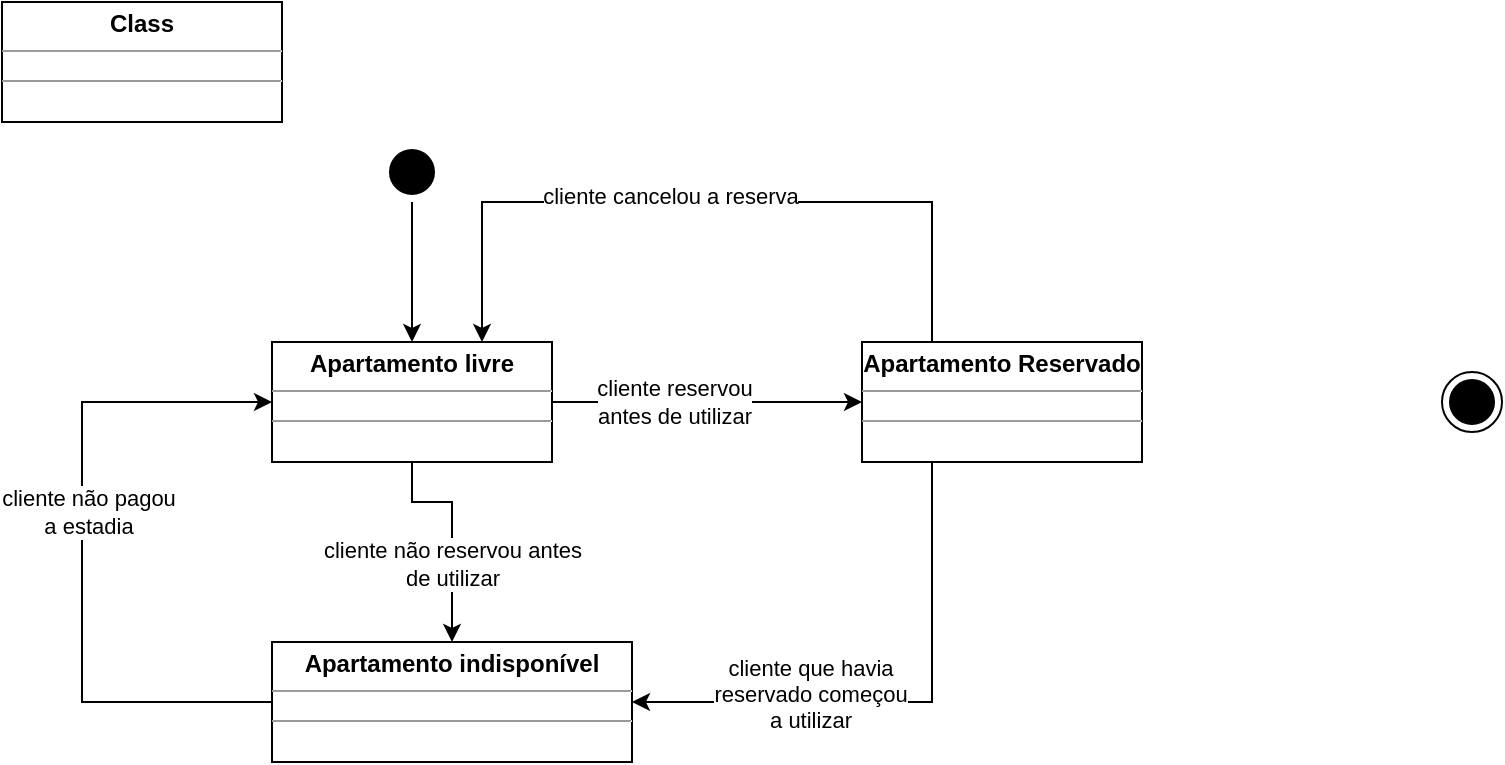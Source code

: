 <mxfile version="16.5.4" type="github">
  <diagram id="kfinT-BCKHiaZusBY4Pr" name="Page-1">
    <mxGraphModel dx="868" dy="496" grid="1" gridSize="10" guides="1" tooltips="1" connect="1" arrows="1" fold="1" page="1" pageScale="1" pageWidth="1169" pageHeight="827" math="0" shadow="0">
      <root>
        <mxCell id="0" />
        <mxCell id="1" parent="0" />
        <mxCell id="80QCjHkP1U3Y7Aqf0_-P-11" style="edgeStyle=orthogonalEdgeStyle;rounded=0;orthogonalLoop=1;jettySize=auto;html=1;exitX=0.5;exitY=1;exitDx=0;exitDy=0;strokeColor=#000000;" edge="1" parent="1" source="80QCjHkP1U3Y7Aqf0_-P-1" target="80QCjHkP1U3Y7Aqf0_-P-5">
          <mxGeometry relative="1" as="geometry" />
        </mxCell>
        <mxCell id="80QCjHkP1U3Y7Aqf0_-P-1" value="" style="ellipse;html=1;shape=startState;fillColor=#000000;strokeColor=#000000;" vertex="1" parent="1">
          <mxGeometry x="210" y="120" width="30" height="30" as="geometry" />
        </mxCell>
        <mxCell id="80QCjHkP1U3Y7Aqf0_-P-3" value="" style="ellipse;html=1;shape=endState;fillColor=#000000;strokeColor=#000000;" vertex="1" parent="1">
          <mxGeometry x="740" y="235" width="30" height="30" as="geometry" />
        </mxCell>
        <mxCell id="80QCjHkP1U3Y7Aqf0_-P-4" value="&lt;p style=&quot;margin:0px;margin-top:4px;text-align:center;&quot;&gt;&lt;b&gt;Class&lt;/b&gt;&lt;/p&gt;&lt;hr size=&quot;1&quot;/&gt;&lt;div style=&quot;height:2px;&quot;&gt;&lt;/div&gt;&lt;hr size=&quot;1&quot;/&gt;&lt;div style=&quot;height:2px;&quot;&gt;&lt;/div&gt;" style="verticalAlign=top;align=left;overflow=fill;fontSize=12;fontFamily=Helvetica;html=1;strokeColor=#000000;" vertex="1" parent="1">
          <mxGeometry x="20" y="50" width="140" height="60" as="geometry" />
        </mxCell>
        <mxCell id="80QCjHkP1U3Y7Aqf0_-P-12" style="edgeStyle=orthogonalEdgeStyle;rounded=0;orthogonalLoop=1;jettySize=auto;html=1;exitX=1;exitY=0.5;exitDx=0;exitDy=0;strokeColor=#000000;" edge="1" parent="1" source="80QCjHkP1U3Y7Aqf0_-P-5" target="80QCjHkP1U3Y7Aqf0_-P-10">
          <mxGeometry relative="1" as="geometry" />
        </mxCell>
        <mxCell id="80QCjHkP1U3Y7Aqf0_-P-16" value="cliente reservou&lt;br&gt;antes de utilizar" style="edgeLabel;html=1;align=center;verticalAlign=middle;resizable=0;points=[];" vertex="1" connectable="0" parent="80QCjHkP1U3Y7Aqf0_-P-12">
          <mxGeometry x="-0.217" relative="1" as="geometry">
            <mxPoint as="offset" />
          </mxGeometry>
        </mxCell>
        <mxCell id="80QCjHkP1U3Y7Aqf0_-P-14" style="edgeStyle=orthogonalEdgeStyle;rounded=0;orthogonalLoop=1;jettySize=auto;html=1;exitX=0.5;exitY=1;exitDx=0;exitDy=0;strokeColor=#000000;" edge="1" parent="1" source="80QCjHkP1U3Y7Aqf0_-P-5" target="80QCjHkP1U3Y7Aqf0_-P-13">
          <mxGeometry relative="1" as="geometry">
            <Array as="points">
              <mxPoint x="225" y="300" />
              <mxPoint x="245" y="300" />
            </Array>
          </mxGeometry>
        </mxCell>
        <mxCell id="80QCjHkP1U3Y7Aqf0_-P-17" value="cliente não reservou antes&lt;br&gt;de utilizar" style="edgeLabel;html=1;align=center;verticalAlign=middle;resizable=0;points=[];" vertex="1" connectable="0" parent="80QCjHkP1U3Y7Aqf0_-P-14">
          <mxGeometry x="0.291" relative="1" as="geometry">
            <mxPoint as="offset" />
          </mxGeometry>
        </mxCell>
        <mxCell id="80QCjHkP1U3Y7Aqf0_-P-5" value="&lt;p style=&quot;margin: 0px ; margin-top: 4px ; text-align: center&quot;&gt;&lt;b&gt;Apartamento livre&lt;/b&gt;&lt;/p&gt;&lt;hr size=&quot;1&quot;&gt;&lt;div style=&quot;height: 2px&quot;&gt;&lt;/div&gt;&lt;hr size=&quot;1&quot;&gt;&lt;div style=&quot;height: 2px&quot;&gt;&lt;/div&gt;" style="verticalAlign=top;align=left;overflow=fill;fontSize=12;fontFamily=Helvetica;html=1;strokeColor=#000000;" vertex="1" parent="1">
          <mxGeometry x="155" y="220" width="140" height="60" as="geometry" />
        </mxCell>
        <mxCell id="80QCjHkP1U3Y7Aqf0_-P-21" style="edgeStyle=orthogonalEdgeStyle;rounded=0;orthogonalLoop=1;jettySize=auto;html=1;exitX=0.25;exitY=0;exitDx=0;exitDy=0;entryX=0.75;entryY=0;entryDx=0;entryDy=0;strokeColor=#000000;" edge="1" parent="1" source="80QCjHkP1U3Y7Aqf0_-P-10" target="80QCjHkP1U3Y7Aqf0_-P-5">
          <mxGeometry relative="1" as="geometry">
            <Array as="points">
              <mxPoint x="485" y="150" />
              <mxPoint x="260" y="150" />
            </Array>
          </mxGeometry>
        </mxCell>
        <mxCell id="80QCjHkP1U3Y7Aqf0_-P-22" value="cliente cancelou a reserva" style="edgeLabel;html=1;align=center;verticalAlign=middle;resizable=0;points=[];" vertex="1" connectable="0" parent="80QCjHkP1U3Y7Aqf0_-P-21">
          <mxGeometry x="0.101" y="-3" relative="1" as="geometry">
            <mxPoint as="offset" />
          </mxGeometry>
        </mxCell>
        <mxCell id="80QCjHkP1U3Y7Aqf0_-P-23" style="edgeStyle=orthogonalEdgeStyle;rounded=0;orthogonalLoop=1;jettySize=auto;html=1;exitX=0.25;exitY=1;exitDx=0;exitDy=0;entryX=1;entryY=0.5;entryDx=0;entryDy=0;strokeColor=#000000;" edge="1" parent="1" source="80QCjHkP1U3Y7Aqf0_-P-10" target="80QCjHkP1U3Y7Aqf0_-P-13">
          <mxGeometry relative="1" as="geometry" />
        </mxCell>
        <mxCell id="80QCjHkP1U3Y7Aqf0_-P-24" value="cliente que havia&lt;br&gt;reservado começou&lt;br&gt;a utilizar" style="edgeLabel;html=1;align=center;verticalAlign=middle;resizable=0;points=[];" vertex="1" connectable="0" parent="80QCjHkP1U3Y7Aqf0_-P-23">
          <mxGeometry x="0.341" y="-4" relative="1" as="geometry">
            <mxPoint as="offset" />
          </mxGeometry>
        </mxCell>
        <mxCell id="80QCjHkP1U3Y7Aqf0_-P-10" value="&lt;p style=&quot;margin: 0px ; margin-top: 4px ; text-align: center&quot;&gt;&lt;b&gt;Apartamento Reservado&lt;/b&gt;&lt;/p&gt;&lt;hr size=&quot;1&quot;&gt;&lt;div style=&quot;height: 2px&quot;&gt;&lt;/div&gt;&lt;hr size=&quot;1&quot;&gt;&lt;div style=&quot;height: 2px&quot;&gt;&lt;/div&gt;" style="verticalAlign=top;align=left;overflow=fill;fontSize=12;fontFamily=Helvetica;html=1;strokeColor=#000000;" vertex="1" parent="1">
          <mxGeometry x="450" y="220" width="140" height="60" as="geometry" />
        </mxCell>
        <mxCell id="80QCjHkP1U3Y7Aqf0_-P-18" style="edgeStyle=orthogonalEdgeStyle;rounded=0;orthogonalLoop=1;jettySize=auto;html=1;exitX=0;exitY=0.5;exitDx=0;exitDy=0;entryX=0;entryY=0.5;entryDx=0;entryDy=0;strokeColor=#000000;" edge="1" parent="1" source="80QCjHkP1U3Y7Aqf0_-P-13" target="80QCjHkP1U3Y7Aqf0_-P-5">
          <mxGeometry relative="1" as="geometry">
            <Array as="points">
              <mxPoint x="60" y="400" />
              <mxPoint x="60" y="250" />
            </Array>
          </mxGeometry>
        </mxCell>
        <mxCell id="80QCjHkP1U3Y7Aqf0_-P-19" value="cliente não pagou&lt;br&gt;a estadia" style="edgeLabel;html=1;align=center;verticalAlign=middle;resizable=0;points=[];" vertex="1" connectable="0" parent="80QCjHkP1U3Y7Aqf0_-P-18">
          <mxGeometry x="0.118" y="-3" relative="1" as="geometry">
            <mxPoint as="offset" />
          </mxGeometry>
        </mxCell>
        <mxCell id="80QCjHkP1U3Y7Aqf0_-P-13" value="&lt;p style=&quot;margin: 0px ; margin-top: 4px ; text-align: center&quot;&gt;&lt;b&gt;Apartamento indisponível&lt;/b&gt;&lt;/p&gt;&lt;hr size=&quot;1&quot;&gt;&lt;div style=&quot;height: 2px&quot;&gt;&lt;/div&gt;&lt;hr size=&quot;1&quot;&gt;&lt;div style=&quot;height: 2px&quot;&gt;&lt;/div&gt;" style="verticalAlign=top;align=left;overflow=fill;fontSize=12;fontFamily=Helvetica;html=1;strokeColor=#000000;" vertex="1" parent="1">
          <mxGeometry x="155" y="370" width="180" height="60" as="geometry" />
        </mxCell>
      </root>
    </mxGraphModel>
  </diagram>
</mxfile>

